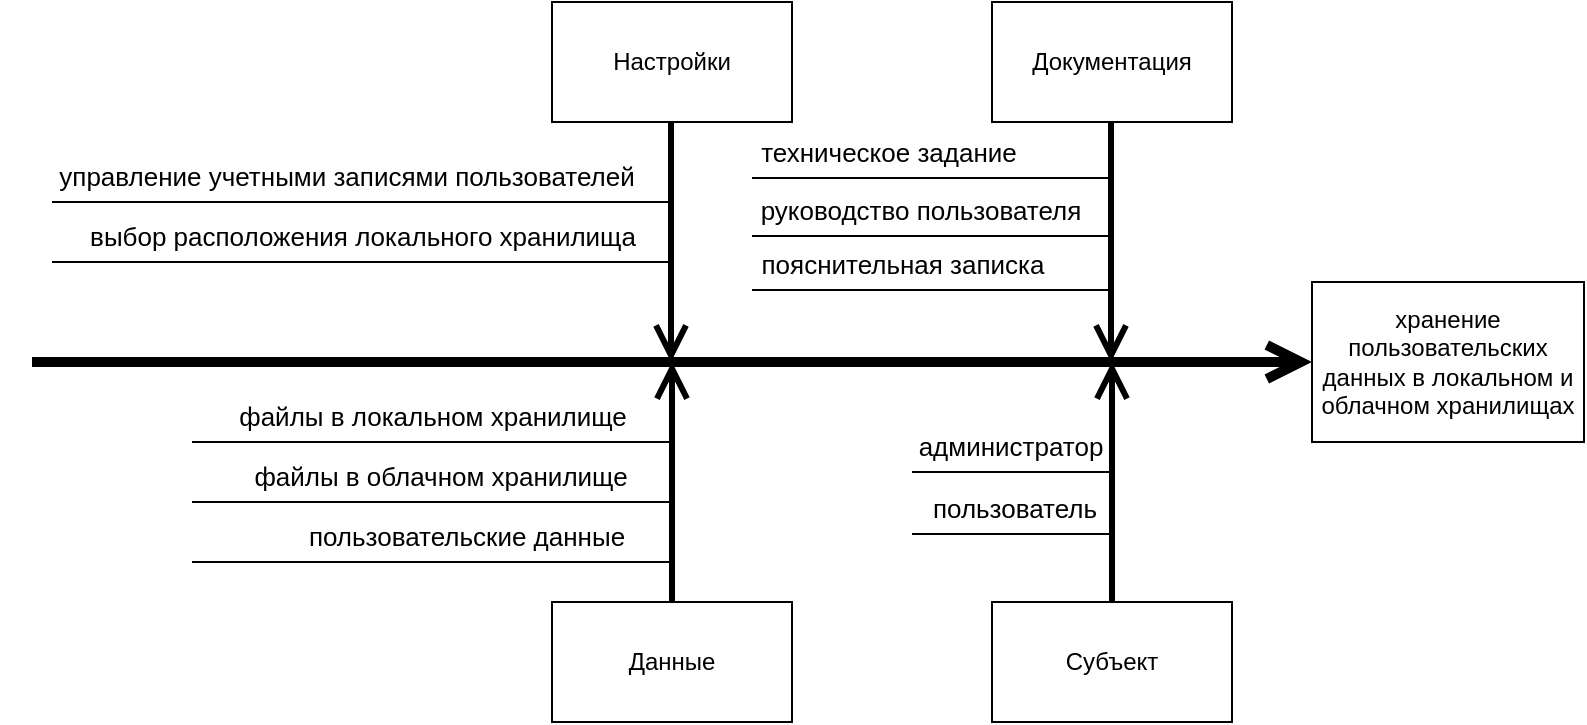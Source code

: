 <mxfile version="20.3.0" type="device"><diagram id="_uA1bFKWgZE0G4yf5UFp" name="Страница 1"><mxGraphModel dx="1422" dy="865" grid="1" gridSize="10" guides="1" tooltips="1" connect="1" arrows="1" fold="1" page="1" pageScale="1" pageWidth="827" pageHeight="1169" math="0" shadow="0"><root><mxCell id="0"/><mxCell id="1" parent="0"/><mxCell id="uZezb1uJDPMY6EIU_Z_o-1" value="Настройки" style="rounded=0;whiteSpace=wrap;html=1;" parent="1" vertex="1"><mxGeometry x="300" y="220" width="120" height="60" as="geometry"/></mxCell><mxCell id="uZezb1uJDPMY6EIU_Z_o-2" value="Документация" style="rounded=0;whiteSpace=wrap;html=1;" parent="1" vertex="1"><mxGeometry x="520" y="220" width="120" height="60" as="geometry"/></mxCell><mxCell id="uZezb1uJDPMY6EIU_Z_o-4" value="" style="endArrow=open;endFill=1;endSize=12;html=1;rounded=0;strokeWidth=5;" parent="1" edge="1"><mxGeometry width="160" relative="1" as="geometry"><mxPoint x="40" y="400" as="sourcePoint"/><mxPoint x="680" y="400" as="targetPoint"/></mxGeometry></mxCell><mxCell id="uZezb1uJDPMY6EIU_Z_o-5" value="хранение пользовательских данных в локальном и облачном хранилищах" style="rounded=0;whiteSpace=wrap;html=1;" parent="1" vertex="1"><mxGeometry x="680" y="360" width="136" height="80" as="geometry"/></mxCell><mxCell id="uZezb1uJDPMY6EIU_Z_o-6" value="Данные" style="rounded=0;whiteSpace=wrap;html=1;" parent="1" vertex="1"><mxGeometry x="300" y="520" width="120" height="60" as="geometry"/></mxCell><mxCell id="uZezb1uJDPMY6EIU_Z_o-7" value="Субъект" style="rounded=0;whiteSpace=wrap;html=1;" parent="1" vertex="1"><mxGeometry x="520" y="520" width="120" height="60" as="geometry"/></mxCell><mxCell id="uZezb1uJDPMY6EIU_Z_o-8" value="" style="endArrow=open;endFill=1;endSize=12;html=1;rounded=0;strokeWidth=3;" parent="1" source="uZezb1uJDPMY6EIU_Z_o-7" edge="1"><mxGeometry width="160" relative="1" as="geometry"><mxPoint x="440" y="520" as="sourcePoint"/><mxPoint x="580" y="400" as="targetPoint"/></mxGeometry></mxCell><mxCell id="uZezb1uJDPMY6EIU_Z_o-9" value="" style="endArrow=none;html=1;rounded=0;strokeWidth=1;" parent="1" edge="1"><mxGeometry width="50" height="50" relative="1" as="geometry"><mxPoint x="580" y="486" as="sourcePoint"/><mxPoint x="480" y="486" as="targetPoint"/></mxGeometry></mxCell><mxCell id="uZezb1uJDPMY6EIU_Z_o-10" value="пользователь" style="edgeLabel;html=1;align=center;verticalAlign=middle;resizable=0;points=[];fontSize=13;" parent="uZezb1uJDPMY6EIU_Z_o-9" vertex="1" connectable="0"><mxGeometry x="-0.35" y="-2" relative="1" as="geometry"><mxPoint x="-17" y="-11" as="offset"/></mxGeometry></mxCell><mxCell id="uZezb1uJDPMY6EIU_Z_o-11" value="" style="endArrow=open;endFill=1;endSize=12;html=1;rounded=0;strokeWidth=3;" parent="1" edge="1"><mxGeometry width="160" relative="1" as="geometry"><mxPoint x="360" y="520" as="sourcePoint"/><mxPoint x="360" y="400" as="targetPoint"/></mxGeometry></mxCell><mxCell id="uZezb1uJDPMY6EIU_Z_o-12" value="" style="endArrow=none;html=1;rounded=0;strokeWidth=1;" parent="1" edge="1"><mxGeometry width="50" height="50" relative="1" as="geometry"><mxPoint x="360" y="440" as="sourcePoint"/><mxPoint x="120" y="440" as="targetPoint"/></mxGeometry></mxCell><mxCell id="uZezb1uJDPMY6EIU_Z_o-13" value="файлы в локальном хранилище" style="edgeLabel;html=1;align=center;verticalAlign=middle;resizable=0;points=[];fontSize=13;" parent="uZezb1uJDPMY6EIU_Z_o-12" vertex="1" connectable="0"><mxGeometry x="-0.35" y="-2" relative="1" as="geometry"><mxPoint x="-42" y="-11" as="offset"/></mxGeometry></mxCell><mxCell id="uZezb1uJDPMY6EIU_Z_o-14" value="" style="endArrow=none;html=1;rounded=0;strokeWidth=1;" parent="1" edge="1"><mxGeometry width="50" height="50" relative="1" as="geometry"><mxPoint x="360" y="470" as="sourcePoint"/><mxPoint x="120" y="470" as="targetPoint"/></mxGeometry></mxCell><mxCell id="uZezb1uJDPMY6EIU_Z_o-15" value="файлы в облачном хранилище" style="edgeLabel;html=1;align=center;verticalAlign=middle;resizable=0;points=[];fontSize=13;" parent="uZezb1uJDPMY6EIU_Z_o-14" vertex="1" connectable="0"><mxGeometry x="-0.35" y="-2" relative="1" as="geometry"><mxPoint x="-38" y="-11" as="offset"/></mxGeometry></mxCell><mxCell id="uZezb1uJDPMY6EIU_Z_o-16" value="" style="endArrow=none;html=1;rounded=0;strokeWidth=1;" parent="1" edge="1"><mxGeometry width="50" height="50" relative="1" as="geometry"><mxPoint x="360" y="500" as="sourcePoint"/><mxPoint x="120" y="500" as="targetPoint"/></mxGeometry></mxCell><mxCell id="uZezb1uJDPMY6EIU_Z_o-17" value="пользовательские данные" style="edgeLabel;html=1;align=center;verticalAlign=middle;resizable=0;points=[];fontSize=13;" parent="uZezb1uJDPMY6EIU_Z_o-16" vertex="1" connectable="0"><mxGeometry x="-0.35" y="-2" relative="1" as="geometry"><mxPoint x="-25" y="-11" as="offset"/></mxGeometry></mxCell><mxCell id="uZezb1uJDPMY6EIU_Z_o-18" value="" style="endArrow=open;endFill=1;endSize=12;html=1;rounded=0;strokeWidth=3;" parent="1" edge="1"><mxGeometry width="160" relative="1" as="geometry"><mxPoint x="359.5" y="280" as="sourcePoint"/><mxPoint x="359.5" y="400" as="targetPoint"/></mxGeometry></mxCell><mxCell id="uZezb1uJDPMY6EIU_Z_o-19" value="" style="endArrow=open;endFill=1;endSize=12;html=1;rounded=0;strokeWidth=3;exitX=0.5;exitY=1;exitDx=0;exitDy=0;" parent="1" edge="1"><mxGeometry width="160" relative="1" as="geometry"><mxPoint x="579.5" y="280" as="sourcePoint"/><mxPoint x="579.5" y="400" as="targetPoint"/></mxGeometry></mxCell><mxCell id="uZezb1uJDPMY6EIU_Z_o-20" value="" style="endArrow=none;html=1;rounded=0;strokeWidth=1;" parent="1" edge="1"><mxGeometry width="50" height="50" relative="1" as="geometry"><mxPoint x="580" y="308" as="sourcePoint"/><mxPoint x="400" y="308" as="targetPoint"/></mxGeometry></mxCell><mxCell id="uZezb1uJDPMY6EIU_Z_o-21" value="техническое задание" style="edgeLabel;html=1;align=center;verticalAlign=middle;resizable=0;points=[];fontSize=13;" parent="uZezb1uJDPMY6EIU_Z_o-20" vertex="1" connectable="0"><mxGeometry x="-0.35" y="-2" relative="1" as="geometry"><mxPoint x="-54" y="-11" as="offset"/></mxGeometry></mxCell><mxCell id="uZezb1uJDPMY6EIU_Z_o-22" value="" style="endArrow=none;html=1;rounded=0;strokeWidth=1;" parent="1" edge="1"><mxGeometry width="50" height="50" relative="1" as="geometry"><mxPoint x="580" y="337" as="sourcePoint"/><mxPoint x="400" y="337" as="targetPoint"/></mxGeometry></mxCell><mxCell id="uZezb1uJDPMY6EIU_Z_o-23" value="руководство пользователя" style="edgeLabel;html=1;align=center;verticalAlign=middle;resizable=0;points=[];fontSize=13;" parent="uZezb1uJDPMY6EIU_Z_o-22" vertex="1" connectable="0"><mxGeometry x="-0.35" y="-2" relative="1" as="geometry"><mxPoint x="-38" y="-11" as="offset"/></mxGeometry></mxCell><mxCell id="uZezb1uJDPMY6EIU_Z_o-24" value="" style="endArrow=none;html=1;rounded=0;strokeWidth=1;" parent="1" edge="1"><mxGeometry width="50" height="50" relative="1" as="geometry"><mxPoint x="360" y="320" as="sourcePoint"/><mxPoint x="50" y="320" as="targetPoint"/></mxGeometry></mxCell><mxCell id="uZezb1uJDPMY6EIU_Z_o-25" value="управление учетными записями пользователей" style="edgeLabel;html=1;align=center;verticalAlign=middle;resizable=0;points=[];fontSize=13;" parent="uZezb1uJDPMY6EIU_Z_o-24" vertex="1" connectable="0"><mxGeometry x="-0.35" y="-2" relative="1" as="geometry"><mxPoint x="-62" y="-11" as="offset"/></mxGeometry></mxCell><mxCell id="uZezb1uJDPMY6EIU_Z_o-26" value="" style="endArrow=none;html=1;rounded=0;strokeWidth=1;" parent="1" edge="1"><mxGeometry width="50" height="50" relative="1" as="geometry"><mxPoint x="360" y="350" as="sourcePoint"/><mxPoint x="50" y="350" as="targetPoint"/></mxGeometry></mxCell><mxCell id="uZezb1uJDPMY6EIU_Z_o-27" value="выбор расположения локального хранилища" style="edgeLabel;html=1;align=center;verticalAlign=middle;resizable=0;points=[];fontSize=13;" parent="uZezb1uJDPMY6EIU_Z_o-26" vertex="1" connectable="0"><mxGeometry x="-0.35" y="-2" relative="1" as="geometry"><mxPoint x="-54" y="-11" as="offset"/></mxGeometry></mxCell><mxCell id="U3QUdRnPGQplnY2FBX6W-1" value="" style="endArrow=none;html=1;rounded=0;strokeWidth=1;" edge="1" parent="1"><mxGeometry width="50" height="50" relative="1" as="geometry"><mxPoint x="580" y="455" as="sourcePoint"/><mxPoint x="480" y="455" as="targetPoint"/></mxGeometry></mxCell><mxCell id="U3QUdRnPGQplnY2FBX6W-2" value="администратор" style="edgeLabel;html=1;align=center;verticalAlign=middle;resizable=0;points=[];fontSize=13;" vertex="1" connectable="0" parent="U3QUdRnPGQplnY2FBX6W-1"><mxGeometry x="-0.35" y="-2" relative="1" as="geometry"><mxPoint x="-19" y="-11" as="offset"/></mxGeometry></mxCell><mxCell id="U3QUdRnPGQplnY2FBX6W-3" value="" style="endArrow=none;html=1;rounded=0;strokeWidth=1;" edge="1" parent="1"><mxGeometry width="50" height="50" relative="1" as="geometry"><mxPoint x="580" y="364" as="sourcePoint"/><mxPoint x="400" y="364" as="targetPoint"/></mxGeometry></mxCell><mxCell id="U3QUdRnPGQplnY2FBX6W-4" value="пояснительная записка" style="edgeLabel;html=1;align=center;verticalAlign=middle;resizable=0;points=[];fontSize=13;" vertex="1" connectable="0" parent="U3QUdRnPGQplnY2FBX6W-3"><mxGeometry x="-0.35" y="-2" relative="1" as="geometry"><mxPoint x="-47" y="-11" as="offset"/></mxGeometry></mxCell></root></mxGraphModel></diagram></mxfile>